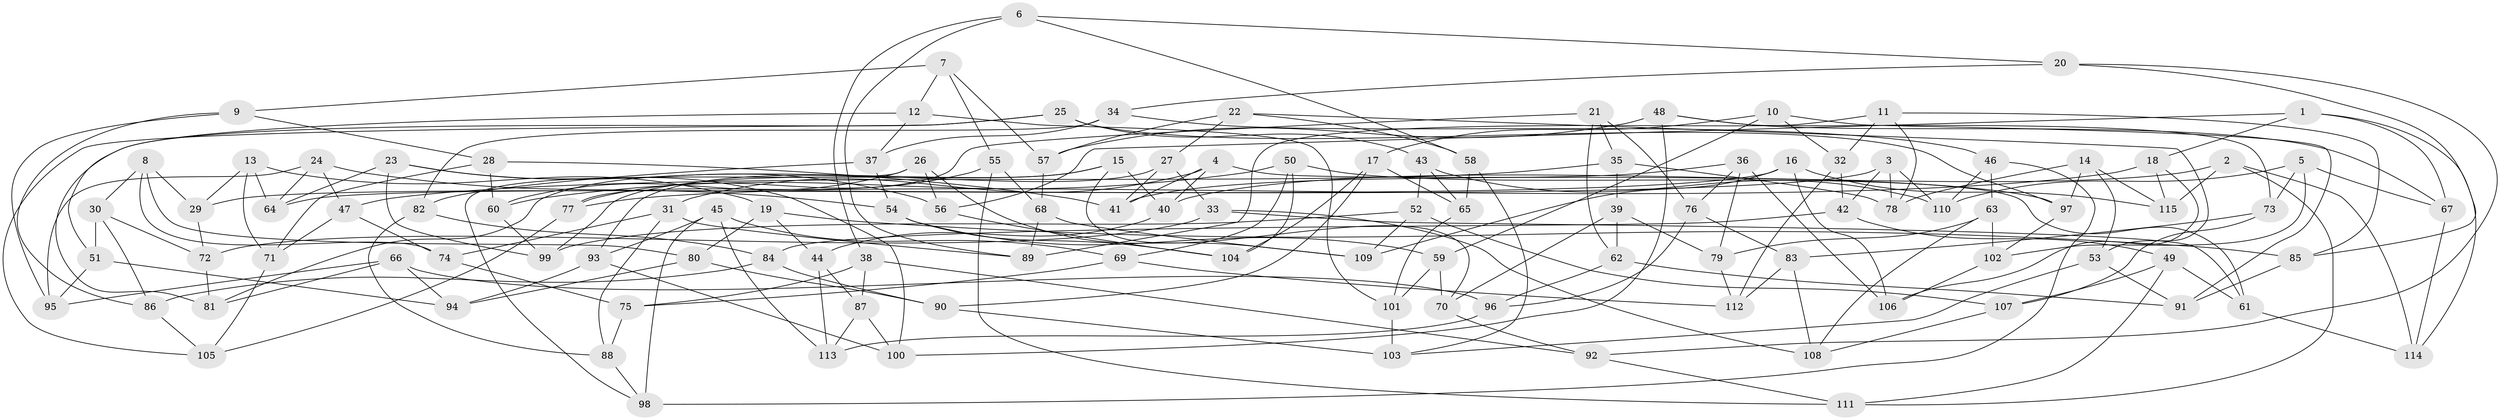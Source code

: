 // coarse degree distribution, {4: 0.7375, 5: 0.0875, 2: 0.025, 7: 0.05, 8: 0.0375, 3: 0.0125, 6: 0.025, 9: 0.0125, 13: 0.0125}
// Generated by graph-tools (version 1.1) at 2025/01/03/04/25 22:01:10]
// undirected, 115 vertices, 230 edges
graph export_dot {
graph [start="1"]
  node [color=gray90,style=filled];
  1;
  2;
  3;
  4;
  5;
  6;
  7;
  8;
  9;
  10;
  11;
  12;
  13;
  14;
  15;
  16;
  17;
  18;
  19;
  20;
  21;
  22;
  23;
  24;
  25;
  26;
  27;
  28;
  29;
  30;
  31;
  32;
  33;
  34;
  35;
  36;
  37;
  38;
  39;
  40;
  41;
  42;
  43;
  44;
  45;
  46;
  47;
  48;
  49;
  50;
  51;
  52;
  53;
  54;
  55;
  56;
  57;
  58;
  59;
  60;
  61;
  62;
  63;
  64;
  65;
  66;
  67;
  68;
  69;
  70;
  71;
  72;
  73;
  74;
  75;
  76;
  77;
  78;
  79;
  80;
  81;
  82;
  83;
  84;
  85;
  86;
  87;
  88;
  89;
  90;
  91;
  92;
  93;
  94;
  95;
  96;
  97;
  98;
  99;
  100;
  101;
  102;
  103;
  104;
  105;
  106;
  107;
  108;
  109;
  110;
  111;
  112;
  113;
  114;
  115;
  1 -- 56;
  1 -- 67;
  1 -- 114;
  1 -- 18;
  2 -- 40;
  2 -- 114;
  2 -- 115;
  2 -- 111;
  3 -- 78;
  3 -- 64;
  3 -- 42;
  3 -- 110;
  4 -- 61;
  4 -- 41;
  4 -- 31;
  4 -- 40;
  5 -- 110;
  5 -- 73;
  5 -- 102;
  5 -- 67;
  6 -- 89;
  6 -- 58;
  6 -- 20;
  6 -- 38;
  7 -- 57;
  7 -- 12;
  7 -- 55;
  7 -- 9;
  8 -- 29;
  8 -- 30;
  8 -- 74;
  8 -- 80;
  9 -- 95;
  9 -- 86;
  9 -- 28;
  10 -- 59;
  10 -- 17;
  10 -- 32;
  10 -- 91;
  11 -- 89;
  11 -- 78;
  11 -- 32;
  11 -- 85;
  12 -- 37;
  12 -- 51;
  12 -- 101;
  13 -- 19;
  13 -- 64;
  13 -- 29;
  13 -- 71;
  14 -- 115;
  14 -- 53;
  14 -- 78;
  14 -- 97;
  15 -- 40;
  15 -- 81;
  15 -- 70;
  15 -- 99;
  16 -- 29;
  16 -- 115;
  16 -- 106;
  16 -- 109;
  17 -- 90;
  17 -- 104;
  17 -- 65;
  18 -- 115;
  18 -- 106;
  18 -- 77;
  19 -- 44;
  19 -- 85;
  19 -- 80;
  20 -- 92;
  20 -- 85;
  20 -- 34;
  21 -- 35;
  21 -- 76;
  21 -- 77;
  21 -- 62;
  22 -- 57;
  22 -- 58;
  22 -- 53;
  22 -- 27;
  23 -- 64;
  23 -- 99;
  23 -- 100;
  23 -- 56;
  24 -- 95;
  24 -- 64;
  24 -- 47;
  24 -- 54;
  25 -- 105;
  25 -- 43;
  25 -- 97;
  25 -- 81;
  26 -- 56;
  26 -- 60;
  26 -- 109;
  26 -- 98;
  27 -- 93;
  27 -- 41;
  27 -- 33;
  28 -- 60;
  28 -- 71;
  28 -- 41;
  29 -- 72;
  30 -- 72;
  30 -- 51;
  30 -- 86;
  31 -- 88;
  31 -- 89;
  31 -- 74;
  32 -- 42;
  32 -- 112;
  33 -- 72;
  33 -- 61;
  33 -- 108;
  34 -- 82;
  34 -- 37;
  34 -- 46;
  35 -- 39;
  35 -- 47;
  35 -- 78;
  36 -- 76;
  36 -- 106;
  36 -- 79;
  36 -- 41;
  37 -- 54;
  37 -- 82;
  38 -- 92;
  38 -- 87;
  38 -- 75;
  39 -- 62;
  39 -- 70;
  39 -- 79;
  40 -- 44;
  42 -- 84;
  42 -- 49;
  43 -- 52;
  43 -- 65;
  43 -- 110;
  44 -- 113;
  44 -- 87;
  45 -- 98;
  45 -- 69;
  45 -- 113;
  45 -- 93;
  46 -- 63;
  46 -- 98;
  46 -- 110;
  47 -- 74;
  47 -- 71;
  48 -- 100;
  48 -- 67;
  48 -- 57;
  48 -- 73;
  49 -- 111;
  49 -- 107;
  49 -- 61;
  50 -- 97;
  50 -- 104;
  50 -- 69;
  50 -- 60;
  51 -- 95;
  51 -- 94;
  52 -- 109;
  52 -- 107;
  52 -- 99;
  53 -- 91;
  53 -- 103;
  54 -- 104;
  54 -- 59;
  55 -- 68;
  55 -- 111;
  55 -- 77;
  56 -- 104;
  57 -- 68;
  58 -- 103;
  58 -- 65;
  59 -- 101;
  59 -- 70;
  60 -- 99;
  61 -- 114;
  62 -- 96;
  62 -- 91;
  63 -- 108;
  63 -- 102;
  63 -- 79;
  65 -- 101;
  66 -- 95;
  66 -- 96;
  66 -- 94;
  66 -- 81;
  67 -- 114;
  68 -- 109;
  68 -- 89;
  69 -- 75;
  69 -- 112;
  70 -- 92;
  71 -- 105;
  72 -- 81;
  73 -- 107;
  73 -- 83;
  74 -- 75;
  75 -- 88;
  76 -- 96;
  76 -- 83;
  77 -- 105;
  79 -- 112;
  80 -- 94;
  80 -- 90;
  82 -- 84;
  82 -- 88;
  83 -- 112;
  83 -- 108;
  84 -- 90;
  84 -- 86;
  85 -- 91;
  86 -- 105;
  87 -- 100;
  87 -- 113;
  88 -- 98;
  90 -- 103;
  92 -- 111;
  93 -- 94;
  93 -- 100;
  96 -- 113;
  97 -- 102;
  101 -- 103;
  102 -- 106;
  107 -- 108;
}
